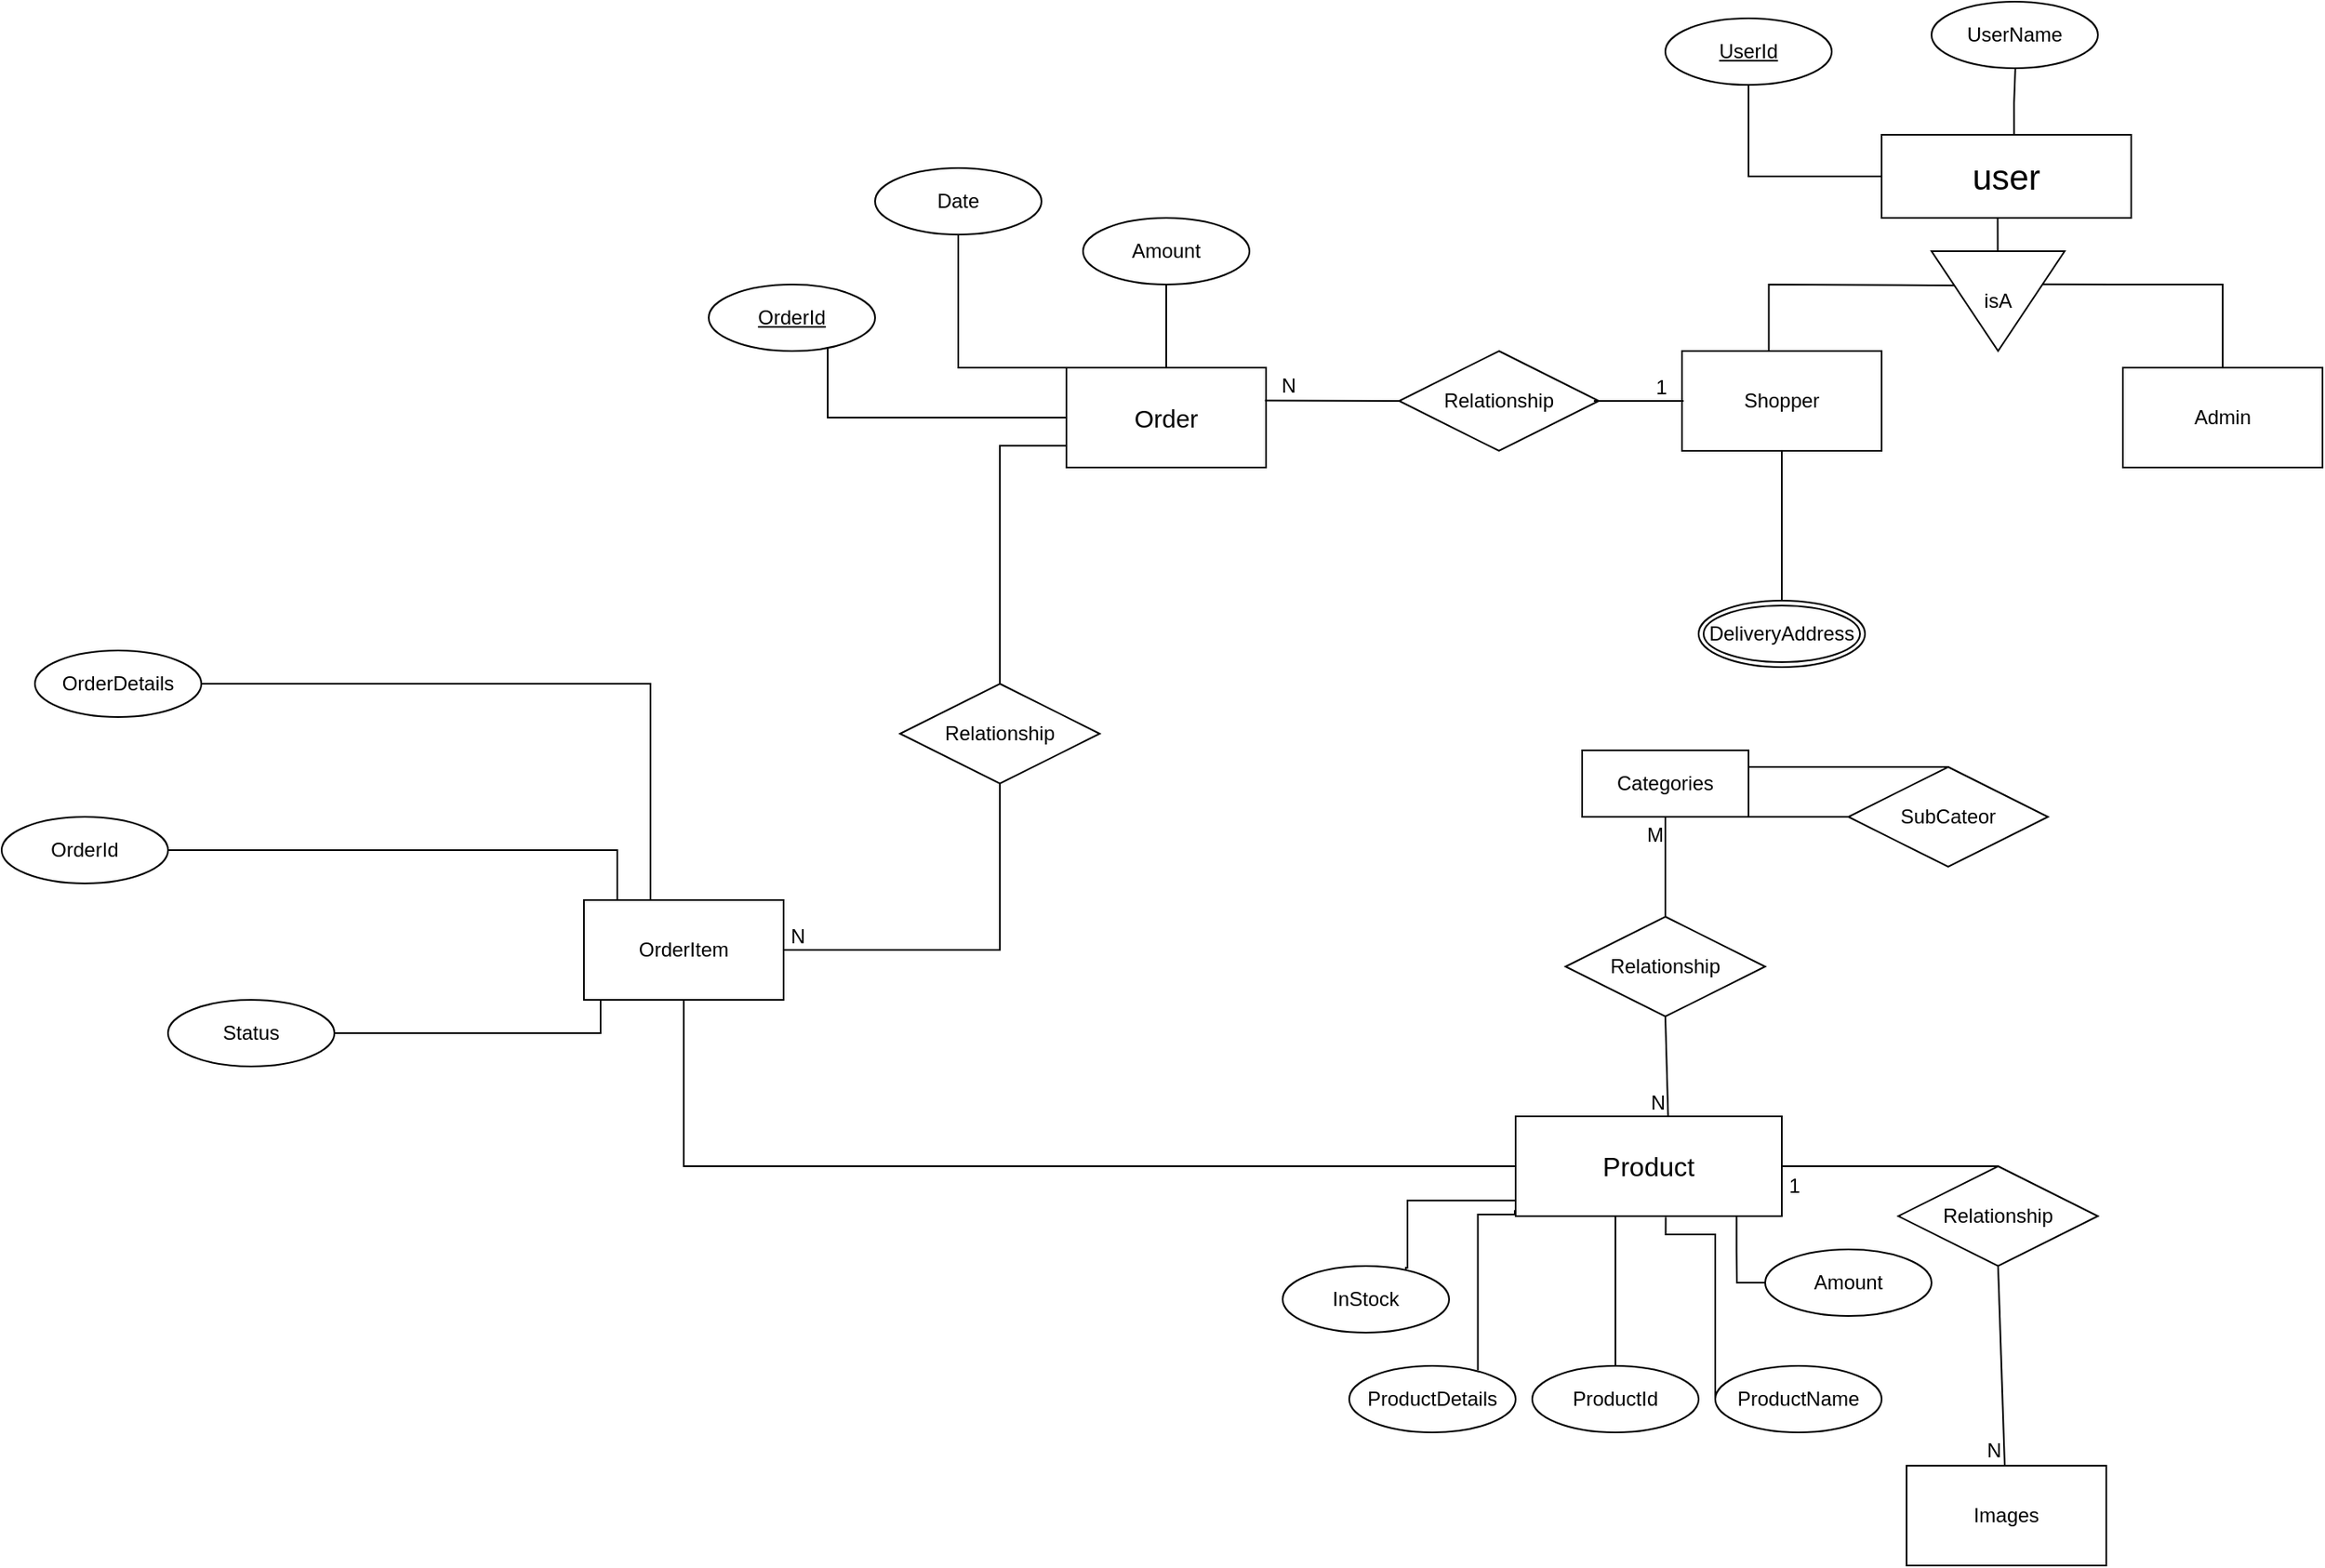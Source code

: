 <mxfile version="26.1.1">
  <diagram name="Page-1" id="pptqu2lHfUGMLJrltkeG">
    <mxGraphModel dx="2438" dy="892" grid="1" gridSize="10" guides="1" tooltips="1" connect="1" arrows="1" fold="1" page="1" pageScale="1" pageWidth="850" pageHeight="1100" math="0" shadow="0">
      <root>
        <mxCell id="0" />
        <mxCell id="1" parent="0" />
        <mxCell id="m_NOYqVsaq_1kLiZfR2D-7" style="edgeStyle=orthogonalEdgeStyle;rounded=0;orthogonalLoop=1;jettySize=auto;html=1;entryX=0.5;entryY=0;entryDx=0;entryDy=0;endArrow=none;startFill=0;exitX=0.332;exitY=0.163;exitDx=0;exitDy=0;exitPerimeter=0;" edge="1" parent="1" source="m_NOYqVsaq_1kLiZfR2D-100" target="m_NOYqVsaq_1kLiZfR2D-4">
          <mxGeometry relative="1" as="geometry">
            <mxPoint x="384.4" y="190.05" as="sourcePoint" />
            <Array as="points">
              <mxPoint x="372" y="190" />
              <mxPoint x="485" y="190" />
            </Array>
          </mxGeometry>
        </mxCell>
        <mxCell id="m_NOYqVsaq_1kLiZfR2D-45" style="edgeStyle=orthogonalEdgeStyle;rounded=0;orthogonalLoop=1;jettySize=auto;html=1;entryX=0.5;entryY=1;entryDx=0;entryDy=0;endArrow=none;startFill=0;" edge="1" parent="1" source="m_NOYqVsaq_1kLiZfR2D-2" target="m_NOYqVsaq_1kLiZfR2D-43">
          <mxGeometry relative="1" as="geometry" />
        </mxCell>
        <mxCell id="m_NOYqVsaq_1kLiZfR2D-47" value="" style="edgeStyle=orthogonalEdgeStyle;rounded=0;orthogonalLoop=1;jettySize=auto;html=1;entryX=0.52;entryY=0.986;entryDx=0;entryDy=0;entryPerimeter=0;endArrow=none;startFill=0;" edge="1" parent="1">
          <mxGeometry relative="1" as="geometry">
            <mxPoint x="359.635" y="100.56" as="sourcePoint" />
            <mxPoint x="360.37" y="60.0" as="targetPoint" />
            <Array as="points">
              <mxPoint x="360" y="81" />
              <mxPoint x="360" y="81" />
            </Array>
          </mxGeometry>
        </mxCell>
        <mxCell id="m_NOYqVsaq_1kLiZfR2D-2" value="&lt;font style=&quot;font-size: 21px;&quot;&gt;user&lt;/font&gt;" style="rounded=0;whiteSpace=wrap;html=1;" vertex="1" parent="1">
          <mxGeometry x="280" y="100" width="150" height="50" as="geometry" />
        </mxCell>
        <mxCell id="m_NOYqVsaq_1kLiZfR2D-4" value="Admin" style="rounded=0;whiteSpace=wrap;html=1;" vertex="1" parent="1">
          <mxGeometry x="425" y="240" width="120" height="60" as="geometry" />
        </mxCell>
        <mxCell id="m_NOYqVsaq_1kLiZfR2D-6" style="edgeStyle=orthogonalEdgeStyle;rounded=0;orthogonalLoop=1;jettySize=auto;html=1;entryX=0.435;entryY=0.078;entryDx=0;entryDy=0;entryPerimeter=0;endArrow=none;startFill=0;exitX=0.344;exitY=0.831;exitDx=0;exitDy=0;exitPerimeter=0;" edge="1" parent="1" source="m_NOYqVsaq_1kLiZfR2D-100">
          <mxGeometry relative="1" as="geometry">
            <mxPoint x="323.44" y="191.44" as="sourcePoint" />
            <mxPoint x="212.2" y="236.68" as="targetPoint" />
            <Array as="points">
              <mxPoint x="327" y="191" />
              <mxPoint x="212" y="190" />
            </Array>
          </mxGeometry>
        </mxCell>
        <mxCell id="m_NOYqVsaq_1kLiZfR2D-27" style="edgeStyle=orthogonalEdgeStyle;rounded=0;orthogonalLoop=1;jettySize=auto;html=1;entryX=0.5;entryY=1;entryDx=0;entryDy=0;endArrow=none;startFill=0;" edge="1" parent="1" source="m_NOYqVsaq_1kLiZfR2D-8" target="m_NOYqVsaq_1kLiZfR2D-23">
          <mxGeometry relative="1" as="geometry">
            <Array as="points">
              <mxPoint x="-275" y="240" />
            </Array>
          </mxGeometry>
        </mxCell>
        <mxCell id="m_NOYqVsaq_1kLiZfR2D-29" style="edgeStyle=orthogonalEdgeStyle;rounded=0;orthogonalLoop=1;jettySize=auto;html=1;entryX=0.5;entryY=0;entryDx=0;entryDy=0;exitX=0.413;exitY=0.998;exitDx=0;exitDy=0;exitPerimeter=0;endArrow=none;startFill=0;" edge="1" parent="1" target="m_NOYqVsaq_1kLiZfR2D-28">
          <mxGeometry relative="1" as="geometry">
            <mxPoint x="-160.44" y="286.88" as="sourcePoint" />
            <mxPoint x="-250" y="417" as="targetPoint" />
            <Array as="points">
              <mxPoint x="-250" y="287" />
            </Array>
          </mxGeometry>
        </mxCell>
        <mxCell id="m_NOYqVsaq_1kLiZfR2D-51" value="" style="edgeStyle=orthogonalEdgeStyle;rounded=0;orthogonalLoop=1;jettySize=auto;html=1;endArrow=none;startFill=0;" edge="1" parent="1" source="m_NOYqVsaq_1kLiZfR2D-8" target="m_NOYqVsaq_1kLiZfR2D-50">
          <mxGeometry relative="1" as="geometry">
            <Array as="points">
              <mxPoint x="-150" y="210" />
              <mxPoint x="-150" y="210" />
            </Array>
          </mxGeometry>
        </mxCell>
        <mxCell id="m_NOYqVsaq_1kLiZfR2D-8" value="&lt;font style=&quot;font-size: 15px;&quot;&gt;Order&lt;/font&gt;" style="rounded=0;whiteSpace=wrap;html=1;" vertex="1" parent="1">
          <mxGeometry x="-210" y="240" width="120" height="60" as="geometry" />
        </mxCell>
        <mxCell id="m_NOYqVsaq_1kLiZfR2D-14" style="edgeStyle=orthogonalEdgeStyle;rounded=0;orthogonalLoop=1;jettySize=auto;html=1;endArrow=none;startFill=0;entryX=0;entryY=0.5;entryDx=0;entryDy=0;exitX=0.5;exitY=1;exitDx=0;exitDy=0;" edge="1" parent="1" source="m_NOYqVsaq_1kLiZfR2D-10" target="m_NOYqVsaq_1kLiZfR2D-13">
          <mxGeometry relative="1" as="geometry">
            <mxPoint x="-190" y="630" as="sourcePoint" />
            <mxPoint x="60" y="756" as="targetPoint" />
            <Array as="points">
              <mxPoint x="-440" y="720" />
            </Array>
          </mxGeometry>
        </mxCell>
        <mxCell id="m_NOYqVsaq_1kLiZfR2D-99" style="edgeStyle=orthogonalEdgeStyle;rounded=0;orthogonalLoop=1;jettySize=auto;html=1;entryX=1;entryY=0.5;entryDx=0;entryDy=0;endArrow=none;startFill=0;" edge="1" parent="1" source="m_NOYqVsaq_1kLiZfR2D-10" target="m_NOYqVsaq_1kLiZfR2D-98">
          <mxGeometry relative="1" as="geometry">
            <Array as="points">
              <mxPoint x="-460" y="430" />
            </Array>
          </mxGeometry>
        </mxCell>
        <mxCell id="m_NOYqVsaq_1kLiZfR2D-103" style="edgeStyle=orthogonalEdgeStyle;rounded=0;orthogonalLoop=1;jettySize=auto;html=1;entryX=1;entryY=0.5;entryDx=0;entryDy=0;endArrow=none;startFill=0;" edge="1" parent="1" source="m_NOYqVsaq_1kLiZfR2D-10" target="m_NOYqVsaq_1kLiZfR2D-38">
          <mxGeometry relative="1" as="geometry">
            <Array as="points">
              <mxPoint x="-480" y="530" />
            </Array>
          </mxGeometry>
        </mxCell>
        <mxCell id="m_NOYqVsaq_1kLiZfR2D-115" style="edgeStyle=orthogonalEdgeStyle;rounded=0;orthogonalLoop=1;jettySize=auto;html=1;entryX=1;entryY=0.5;entryDx=0;entryDy=0;endArrow=none;startFill=0;" edge="1" parent="1" source="m_NOYqVsaq_1kLiZfR2D-10" target="m_NOYqVsaq_1kLiZfR2D-114">
          <mxGeometry relative="1" as="geometry">
            <Array as="points">
              <mxPoint x="-490" y="640" />
            </Array>
          </mxGeometry>
        </mxCell>
        <mxCell id="m_NOYqVsaq_1kLiZfR2D-10" value="OrderItem" style="rounded=0;whiteSpace=wrap;html=1;" vertex="1" parent="1">
          <mxGeometry x="-500" y="560" width="120" height="60" as="geometry" />
        </mxCell>
        <mxCell id="m_NOYqVsaq_1kLiZfR2D-15" value="Images" style="rounded=0;whiteSpace=wrap;html=1;" vertex="1" parent="1">
          <mxGeometry x="295" y="900" width="120" height="60" as="geometry" />
        </mxCell>
        <mxCell id="m_NOYqVsaq_1kLiZfR2D-20" value="Relationship" style="shape=rhombus;perimeter=rhombusPerimeter;whiteSpace=wrap;html=1;align=center;" vertex="1" parent="1">
          <mxGeometry x="-10" y="230" width="120" height="60" as="geometry" />
        </mxCell>
        <mxCell id="m_NOYqVsaq_1kLiZfR2D-23" value="Date" style="ellipse;whiteSpace=wrap;html=1;align=center;" vertex="1" parent="1">
          <mxGeometry x="-325" y="120" width="100" height="40" as="geometry" />
        </mxCell>
        <mxCell id="m_NOYqVsaq_1kLiZfR2D-28" value="Relationship" style="shape=rhombus;perimeter=rhombusPerimeter;whiteSpace=wrap;html=1;align=center;" vertex="1" parent="1">
          <mxGeometry x="-310" y="430" width="120" height="60" as="geometry" />
        </mxCell>
        <mxCell id="m_NOYqVsaq_1kLiZfR2D-32" value="OrderId" style="ellipse;whiteSpace=wrap;html=1;align=center;fontStyle=4;" vertex="1" parent="1">
          <mxGeometry x="-425" y="190" width="100" height="40" as="geometry" />
        </mxCell>
        <mxCell id="m_NOYqVsaq_1kLiZfR2D-34" style="edgeStyle=orthogonalEdgeStyle;rounded=0;orthogonalLoop=1;jettySize=auto;html=1;entryX=0.715;entryY=0.944;entryDx=0;entryDy=0;entryPerimeter=0;endArrow=none;startFill=0;" edge="1" parent="1" source="m_NOYqVsaq_1kLiZfR2D-8" target="m_NOYqVsaq_1kLiZfR2D-32">
          <mxGeometry relative="1" as="geometry" />
        </mxCell>
        <mxCell id="m_NOYqVsaq_1kLiZfR2D-109" style="edgeStyle=orthogonalEdgeStyle;rounded=0;orthogonalLoop=1;jettySize=auto;html=1;entryX=0.5;entryY=0;entryDx=0;entryDy=0;endArrow=none;startFill=0;" edge="1" parent="1" source="m_NOYqVsaq_1kLiZfR2D-13" target="m_NOYqVsaq_1kLiZfR2D-104">
          <mxGeometry relative="1" as="geometry">
            <Array as="points">
              <mxPoint x="120" y="780" />
              <mxPoint x="120" y="780" />
            </Array>
          </mxGeometry>
        </mxCell>
        <mxCell id="m_NOYqVsaq_1kLiZfR2D-13" value="&lt;span style=&quot;font-size: 16px;&quot;&gt;Product&lt;/span&gt;" style="rounded=0;whiteSpace=wrap;html=1;" vertex="1" parent="1">
          <mxGeometry x="60" y="690" width="160" height="60" as="geometry" />
        </mxCell>
        <mxCell id="m_NOYqVsaq_1kLiZfR2D-93" value="" style="edgeStyle=orthogonalEdgeStyle;rounded=0;orthogonalLoop=1;jettySize=auto;html=1;endArrow=none;startFill=0;" edge="1" parent="1" source="m_NOYqVsaq_1kLiZfR2D-3" target="m_NOYqVsaq_1kLiZfR2D-92">
          <mxGeometry relative="1" as="geometry">
            <Array as="points">
              <mxPoint x="220" y="350" />
              <mxPoint x="220" y="350" />
            </Array>
          </mxGeometry>
        </mxCell>
        <mxCell id="m_NOYqVsaq_1kLiZfR2D-3" value="Shopper" style="rounded=0;whiteSpace=wrap;html=1;" vertex="1" parent="1">
          <mxGeometry x="160" y="230" width="120" height="60" as="geometry" />
        </mxCell>
        <mxCell id="m_NOYqVsaq_1kLiZfR2D-38" value="OrderId" style="ellipse;whiteSpace=wrap;html=1;align=center;" vertex="1" parent="1">
          <mxGeometry x="-850" y="510" width="100" height="40" as="geometry" />
        </mxCell>
        <mxCell id="m_NOYqVsaq_1kLiZfR2D-43" value="UserId" style="ellipse;whiteSpace=wrap;html=1;align=center;fontStyle=4;" vertex="1" parent="1">
          <mxGeometry x="150" y="30" width="100" height="40" as="geometry" />
        </mxCell>
        <mxCell id="m_NOYqVsaq_1kLiZfR2D-48" value="Relationship" style="shape=rhombus;perimeter=rhombusPerimeter;whiteSpace=wrap;html=1;align=center;" vertex="1" parent="1">
          <mxGeometry x="290" y="720" width="120" height="60" as="geometry" />
        </mxCell>
        <mxCell id="m_NOYqVsaq_1kLiZfR2D-50" value="Amount" style="ellipse;whiteSpace=wrap;html=1;align=center;" vertex="1" parent="1">
          <mxGeometry x="-200" y="150" width="100" height="40" as="geometry" />
        </mxCell>
        <mxCell id="m_NOYqVsaq_1kLiZfR2D-57" value="UserName" style="ellipse;whiteSpace=wrap;html=1;align=center;" vertex="1" parent="1">
          <mxGeometry x="310" y="20" width="100" height="40" as="geometry" />
        </mxCell>
        <mxCell id="m_NOYqVsaq_1kLiZfR2D-60" value="" style="endArrow=none;html=1;rounded=0;entryX=0.994;entryY=0.379;entryDx=0;entryDy=0;entryPerimeter=0;exitX=0;exitY=0.5;exitDx=0;exitDy=0;" edge="1" parent="1" source="m_NOYqVsaq_1kLiZfR2D-20">
          <mxGeometry relative="1" as="geometry">
            <mxPoint x="-10" y="257" as="sourcePoint" />
            <mxPoint x="-90.72" y="259.74" as="targetPoint" />
          </mxGeometry>
        </mxCell>
        <mxCell id="m_NOYqVsaq_1kLiZfR2D-61" value="N" style="resizable=0;html=1;whiteSpace=wrap;align=right;verticalAlign=bottom;" connectable="0" vertex="1" parent="m_NOYqVsaq_1kLiZfR2D-60">
          <mxGeometry x="1" relative="1" as="geometry">
            <mxPoint x="20" as="offset" />
          </mxGeometry>
        </mxCell>
        <mxCell id="m_NOYqVsaq_1kLiZfR2D-66" value="" style="endArrow=none;html=1;rounded=0;entryX=0;entryY=0.5;entryDx=0;entryDy=0;" edge="1" parent="1">
          <mxGeometry relative="1" as="geometry">
            <mxPoint x="107" y="260" as="sourcePoint" />
            <mxPoint x="161" y="260" as="targetPoint" />
          </mxGeometry>
        </mxCell>
        <mxCell id="m_NOYqVsaq_1kLiZfR2D-67" value="1" style="resizable=0;html=1;whiteSpace=wrap;align=right;verticalAlign=bottom;" connectable="0" vertex="1" parent="m_NOYqVsaq_1kLiZfR2D-66">
          <mxGeometry x="1" relative="1" as="geometry">
            <mxPoint x="-9" as="offset" />
          </mxGeometry>
        </mxCell>
        <mxCell id="m_NOYqVsaq_1kLiZfR2D-72" value="" style="edgeStyle=orthogonalEdgeStyle;rounded=0;orthogonalLoop=1;jettySize=auto;html=1;endArrow=none;startFill=0;" edge="1" parent="1" source="m_NOYqVsaq_1kLiZfR2D-69" target="m_NOYqVsaq_1kLiZfR2D-71">
          <mxGeometry relative="1" as="geometry">
            <Array as="points">
              <mxPoint x="220" y="510" />
              <mxPoint x="220" y="510" />
            </Array>
          </mxGeometry>
        </mxCell>
        <mxCell id="m_NOYqVsaq_1kLiZfR2D-69" value="Categories" style="whiteSpace=wrap;html=1;align=center;" vertex="1" parent="1">
          <mxGeometry x="100" y="470" width="100" height="40" as="geometry" />
        </mxCell>
        <mxCell id="m_NOYqVsaq_1kLiZfR2D-74" style="edgeStyle=orthogonalEdgeStyle;rounded=0;orthogonalLoop=1;jettySize=auto;html=1;endArrow=none;startFill=0;" edge="1" parent="1" source="m_NOYqVsaq_1kLiZfR2D-71">
          <mxGeometry relative="1" as="geometry">
            <mxPoint x="200" y="480" as="targetPoint" />
            <Array as="points">
              <mxPoint x="200" y="480" />
            </Array>
          </mxGeometry>
        </mxCell>
        <mxCell id="m_NOYqVsaq_1kLiZfR2D-71" value="SubCateor" style="shape=rhombus;perimeter=rhombusPerimeter;whiteSpace=wrap;html=1;align=center;" vertex="1" parent="1">
          <mxGeometry x="260" y="480" width="120" height="60" as="geometry" />
        </mxCell>
        <mxCell id="m_NOYqVsaq_1kLiZfR2D-78" value="" style="endArrow=none;html=1;rounded=0;exitX=0.5;exitY=1;exitDx=0;exitDy=0;" edge="1" parent="1" source="m_NOYqVsaq_1kLiZfR2D-48" target="m_NOYqVsaq_1kLiZfR2D-15">
          <mxGeometry relative="1" as="geometry">
            <mxPoint x="150" y="910" as="sourcePoint" />
            <mxPoint x="310" y="910" as="targetPoint" />
          </mxGeometry>
        </mxCell>
        <mxCell id="m_NOYqVsaq_1kLiZfR2D-79" value="N" style="resizable=0;html=1;whiteSpace=wrap;align=right;verticalAlign=bottom;" connectable="0" vertex="1" parent="m_NOYqVsaq_1kLiZfR2D-78">
          <mxGeometry x="1" relative="1" as="geometry" />
        </mxCell>
        <mxCell id="m_NOYqVsaq_1kLiZfR2D-80" value="" style="endArrow=none;html=1;rounded=0;exitX=0.5;exitY=0;exitDx=0;exitDy=0;entryX=1;entryY=0.5;entryDx=0;entryDy=0;" edge="1" parent="1" source="m_NOYqVsaq_1kLiZfR2D-48" target="m_NOYqVsaq_1kLiZfR2D-13">
          <mxGeometry relative="1" as="geometry">
            <mxPoint x="80" y="630" as="sourcePoint" />
            <mxPoint x="240" y="630" as="targetPoint" />
          </mxGeometry>
        </mxCell>
        <mxCell id="m_NOYqVsaq_1kLiZfR2D-81" value="1" style="resizable=0;html=1;whiteSpace=wrap;align=right;verticalAlign=bottom;" connectable="0" vertex="1" parent="m_NOYqVsaq_1kLiZfR2D-80">
          <mxGeometry x="1" relative="1" as="geometry">
            <mxPoint x="12" y="20" as="offset" />
          </mxGeometry>
        </mxCell>
        <mxCell id="m_NOYqVsaq_1kLiZfR2D-82" value="Relationship" style="shape=rhombus;perimeter=rhombusPerimeter;whiteSpace=wrap;html=1;align=center;" vertex="1" parent="1">
          <mxGeometry x="90" y="570" width="120" height="60" as="geometry" />
        </mxCell>
        <mxCell id="m_NOYqVsaq_1kLiZfR2D-86" value="" style="endArrow=none;html=1;rounded=0;exitX=0.5;exitY=1;exitDx=0;exitDy=0;entryX=0.573;entryY=0.004;entryDx=0;entryDy=0;entryPerimeter=0;" edge="1" parent="1" source="m_NOYqVsaq_1kLiZfR2D-82" target="m_NOYqVsaq_1kLiZfR2D-13">
          <mxGeometry relative="1" as="geometry">
            <mxPoint x="80" y="640" as="sourcePoint" />
            <mxPoint x="150" y="680" as="targetPoint" />
          </mxGeometry>
        </mxCell>
        <mxCell id="m_NOYqVsaq_1kLiZfR2D-87" value="N" style="resizable=0;html=1;whiteSpace=wrap;align=right;verticalAlign=bottom;" connectable="0" vertex="1" parent="m_NOYqVsaq_1kLiZfR2D-86">
          <mxGeometry x="1" relative="1" as="geometry" />
        </mxCell>
        <mxCell id="m_NOYqVsaq_1kLiZfR2D-88" value="" style="endArrow=none;html=1;rounded=0;entryX=0.5;entryY=1;entryDx=0;entryDy=0;" edge="1" parent="1" source="m_NOYqVsaq_1kLiZfR2D-82" target="m_NOYqVsaq_1kLiZfR2D-69">
          <mxGeometry relative="1" as="geometry">
            <mxPoint x="80" y="570" as="sourcePoint" />
            <mxPoint x="240" y="570" as="targetPoint" />
          </mxGeometry>
        </mxCell>
        <mxCell id="m_NOYqVsaq_1kLiZfR2D-89" value="M" style="resizable=0;html=1;whiteSpace=wrap;align=right;verticalAlign=bottom;" connectable="0" vertex="1" parent="m_NOYqVsaq_1kLiZfR2D-88">
          <mxGeometry x="1" relative="1" as="geometry">
            <mxPoint y="19" as="offset" />
          </mxGeometry>
        </mxCell>
        <mxCell id="m_NOYqVsaq_1kLiZfR2D-90" value="" style="endArrow=none;html=1;rounded=0;exitX=0.5;exitY=1;exitDx=0;exitDy=0;entryX=1;entryY=0.5;entryDx=0;entryDy=0;" edge="1" parent="1" source="m_NOYqVsaq_1kLiZfR2D-28" target="m_NOYqVsaq_1kLiZfR2D-10">
          <mxGeometry relative="1" as="geometry">
            <mxPoint x="-520" y="560" as="sourcePoint" />
            <mxPoint x="-250" y="570" as="targetPoint" />
            <Array as="points">
              <mxPoint x="-250" y="590" />
            </Array>
          </mxGeometry>
        </mxCell>
        <mxCell id="m_NOYqVsaq_1kLiZfR2D-91" value="N" style="resizable=0;html=1;whiteSpace=wrap;align=right;verticalAlign=bottom;" connectable="0" vertex="1" parent="m_NOYqVsaq_1kLiZfR2D-90">
          <mxGeometry x="1" relative="1" as="geometry">
            <mxPoint x="14" as="offset" />
          </mxGeometry>
        </mxCell>
        <mxCell id="m_NOYqVsaq_1kLiZfR2D-92" value="DeliveryAddress" style="ellipse;shape=doubleEllipse;margin=3;whiteSpace=wrap;html=1;align=center;" vertex="1" parent="1">
          <mxGeometry x="170" y="380" width="100" height="40" as="geometry" />
        </mxCell>
        <mxCell id="m_NOYqVsaq_1kLiZfR2D-96" value="" style="edgeStyle=orthogonalEdgeStyle;rounded=0;orthogonalLoop=1;jettySize=auto;html=1;endArrow=none;startFill=0;entryX=0.465;entryY=1.005;entryDx=0;entryDy=0;entryPerimeter=0;exitX=0.003;exitY=0.375;exitDx=0;exitDy=0;exitPerimeter=0;" edge="1" parent="1" source="m_NOYqVsaq_1kLiZfR2D-100" target="m_NOYqVsaq_1kLiZfR2D-2">
          <mxGeometry relative="1" as="geometry">
            <mxPoint x="349.5" y="210" as="sourcePoint" />
            <mxPoint x="348.2" y="148.45" as="targetPoint" />
            <Array as="points">
              <mxPoint x="350" y="170" />
            </Array>
          </mxGeometry>
        </mxCell>
        <mxCell id="m_NOYqVsaq_1kLiZfR2D-98" value="OrderDetails" style="ellipse;whiteSpace=wrap;html=1;align=center;" vertex="1" parent="1">
          <mxGeometry x="-830" y="410" width="100" height="40" as="geometry" />
        </mxCell>
        <mxCell id="m_NOYqVsaq_1kLiZfR2D-100" value="isA" style="triangle;whiteSpace=wrap;html=1;direction=south;" vertex="1" parent="1">
          <mxGeometry x="310" y="170" width="80" height="60" as="geometry" />
        </mxCell>
        <mxCell id="m_NOYqVsaq_1kLiZfR2D-104" value="ProductId" style="ellipse;whiteSpace=wrap;html=1;align=center;" vertex="1" parent="1">
          <mxGeometry x="70" y="840" width="100" height="40" as="geometry" />
        </mxCell>
        <mxCell id="m_NOYqVsaq_1kLiZfR2D-105" value="ProductName" style="ellipse;whiteSpace=wrap;html=1;align=center;" vertex="1" parent="1">
          <mxGeometry x="180" y="840" width="100" height="40" as="geometry" />
        </mxCell>
        <mxCell id="m_NOYqVsaq_1kLiZfR2D-106" value="ProductDetails" style="ellipse;whiteSpace=wrap;html=1;align=center;" vertex="1" parent="1">
          <mxGeometry x="-40" y="840" width="100" height="40" as="geometry" />
        </mxCell>
        <mxCell id="m_NOYqVsaq_1kLiZfR2D-107" value="InStock" style="ellipse;whiteSpace=wrap;html=1;align=center;" vertex="1" parent="1">
          <mxGeometry x="-80" y="780" width="100" height="40" as="geometry" />
        </mxCell>
        <mxCell id="m_NOYqVsaq_1kLiZfR2D-108" value="Amount" style="ellipse;whiteSpace=wrap;html=1;align=center;" vertex="1" parent="1">
          <mxGeometry x="210" y="770" width="100" height="40" as="geometry" />
        </mxCell>
        <mxCell id="m_NOYqVsaq_1kLiZfR2D-110" style="edgeStyle=orthogonalEdgeStyle;rounded=0;orthogonalLoop=1;jettySize=auto;html=1;entryX=0.773;entryY=0.065;entryDx=0;entryDy=0;entryPerimeter=0;exitX=-0.003;exitY=0.939;exitDx=0;exitDy=0;exitPerimeter=0;endArrow=none;startFill=0;" edge="1" parent="1" source="m_NOYqVsaq_1kLiZfR2D-13" target="m_NOYqVsaq_1kLiZfR2D-106">
          <mxGeometry relative="1" as="geometry">
            <mxPoint x="69.44" y="748.56" as="sourcePoint" />
            <mxPoint x="38.5" y="841.32" as="targetPoint" />
            <Array as="points">
              <mxPoint x="60" y="749" />
              <mxPoint x="37" y="749" />
            </Array>
          </mxGeometry>
        </mxCell>
        <mxCell id="m_NOYqVsaq_1kLiZfR2D-111" style="edgeStyle=orthogonalEdgeStyle;rounded=0;orthogonalLoop=1;jettySize=auto;html=1;entryX=0.74;entryY=0.06;entryDx=0;entryDy=0;entryPerimeter=0;exitX=0.001;exitY=0.843;exitDx=0;exitDy=0;exitPerimeter=0;endArrow=none;startFill=0;" edge="1" parent="1" source="m_NOYqVsaq_1kLiZfR2D-13" target="m_NOYqVsaq_1kLiZfR2D-107">
          <mxGeometry relative="1" as="geometry">
            <mxPoint x="60" y="740" as="sourcePoint" />
            <mxPoint x="50" y="860" as="targetPoint" />
            <Array as="points">
              <mxPoint x="-5" y="741" />
              <mxPoint x="-5" y="781" />
              <mxPoint x="-6" y="781" />
            </Array>
          </mxGeometry>
        </mxCell>
        <mxCell id="m_NOYqVsaq_1kLiZfR2D-112" style="edgeStyle=orthogonalEdgeStyle;rounded=0;orthogonalLoop=1;jettySize=auto;html=1;exitX=0.564;exitY=1.01;exitDx=0;exitDy=0;exitPerimeter=0;endArrow=none;startFill=0;" edge="1" parent="1" source="m_NOYqVsaq_1kLiZfR2D-13" target="m_NOYqVsaq_1kLiZfR2D-105">
          <mxGeometry relative="1" as="geometry">
            <mxPoint x="150" y="760" as="sourcePoint" />
            <mxPoint x="130" y="850" as="targetPoint" />
            <Array as="points">
              <mxPoint x="150" y="761" />
              <mxPoint x="180" y="761" />
            </Array>
          </mxGeometry>
        </mxCell>
        <mxCell id="m_NOYqVsaq_1kLiZfR2D-113" style="edgeStyle=orthogonalEdgeStyle;rounded=0;orthogonalLoop=1;jettySize=auto;html=1;exitX=0.83;exitY=1.003;exitDx=0;exitDy=0;exitPerimeter=0;endArrow=none;startFill=0;" edge="1" parent="1" source="m_NOYqVsaq_1kLiZfR2D-13" target="m_NOYqVsaq_1kLiZfR2D-108">
          <mxGeometry relative="1" as="geometry">
            <mxPoint x="160" y="761" as="sourcePoint" />
            <mxPoint x="190" y="870" as="targetPoint" />
            <Array as="points">
              <mxPoint x="193" y="771" />
              <mxPoint x="193" y="771" />
              <mxPoint x="193" y="790" />
            </Array>
          </mxGeometry>
        </mxCell>
        <mxCell id="m_NOYqVsaq_1kLiZfR2D-114" value="Status" style="ellipse;whiteSpace=wrap;html=1;align=center;" vertex="1" parent="1">
          <mxGeometry x="-750" y="620" width="100" height="40" as="geometry" />
        </mxCell>
      </root>
    </mxGraphModel>
  </diagram>
</mxfile>
